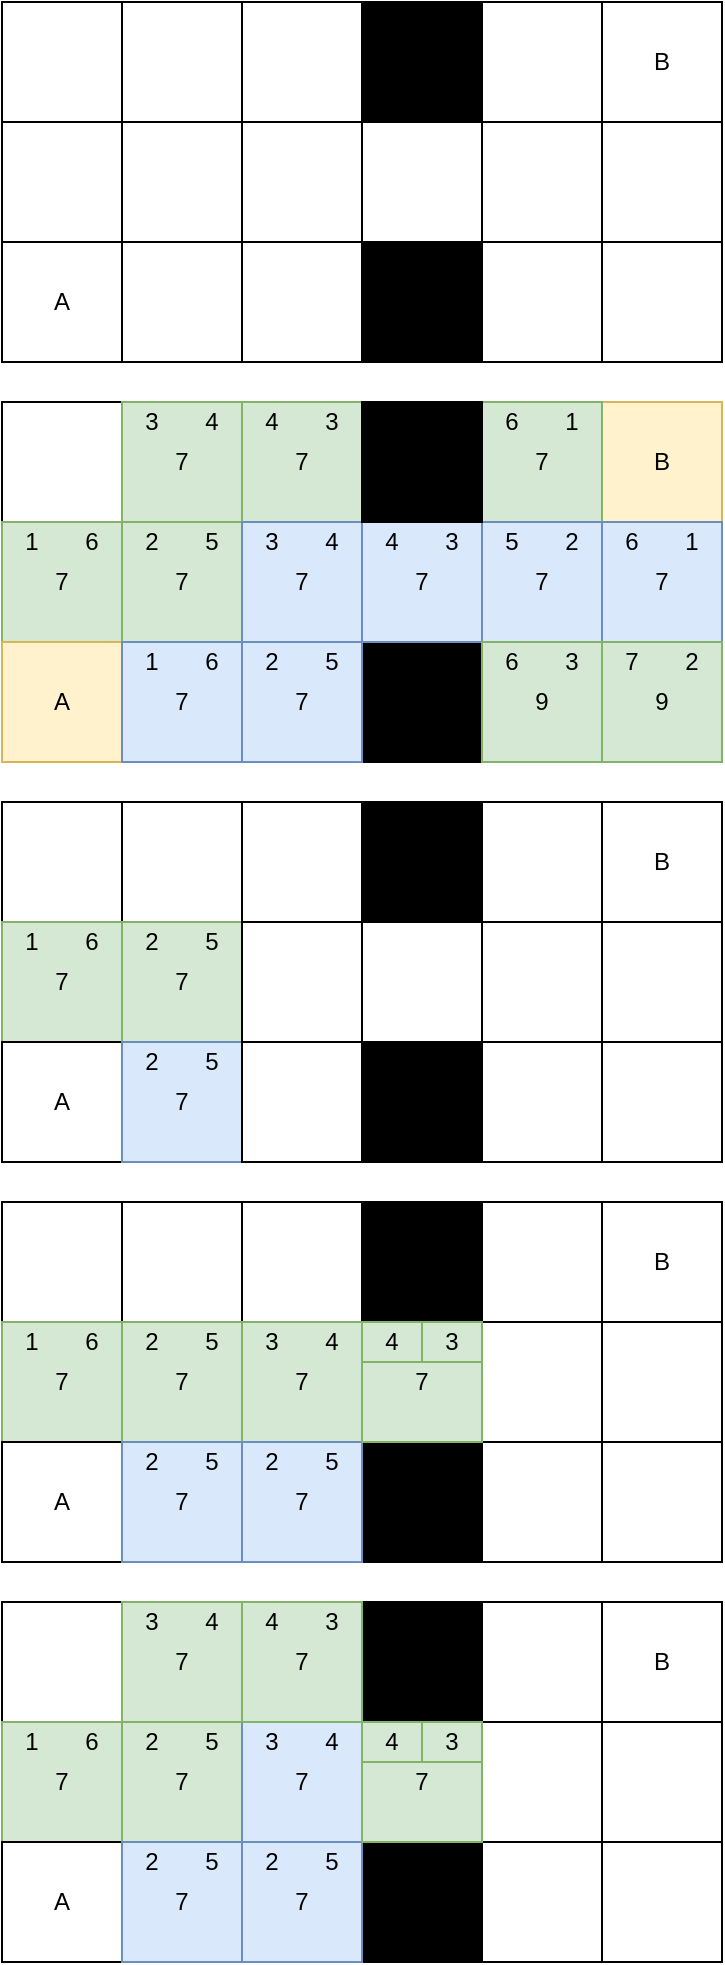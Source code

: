 <mxfile version="14.0.1" type="github">
  <diagram id="WG4QoraHiiLLyt8BlyPx" name="Page-1">
    <mxGraphModel dx="1177" dy="647" grid="1" gridSize="10" guides="1" tooltips="1" connect="1" arrows="1" fold="1" page="1" pageScale="1" pageWidth="827" pageHeight="1169" math="0" shadow="0">
      <root>
        <mxCell id="0" />
        <mxCell id="1" parent="0" />
        <mxCell id="RaWM7hHFEuQszaUXWWl6-1" value="" style="rounded=0;whiteSpace=wrap;html=1;" vertex="1" parent="1">
          <mxGeometry x="210" y="460" width="60" height="60" as="geometry" />
        </mxCell>
        <mxCell id="RaWM7hHFEuQszaUXWWl6-2" value="7" style="rounded=0;whiteSpace=wrap;html=1;fillColor=#d5e8d4;strokeColor=#82b366;" vertex="1" parent="1">
          <mxGeometry x="210" y="520" width="60" height="60" as="geometry" />
        </mxCell>
        <mxCell id="RaWM7hHFEuQszaUXWWl6-3" value="A" style="rounded=0;whiteSpace=wrap;html=1;fillColor=#fff2cc;strokeColor=#d6b656;" vertex="1" parent="1">
          <mxGeometry x="210" y="580" width="60" height="60" as="geometry" />
        </mxCell>
        <mxCell id="RaWM7hHFEuQszaUXWWl6-4" value="7" style="rounded=0;whiteSpace=wrap;html=1;fillColor=#d5e8d4;strokeColor=#82b366;" vertex="1" parent="1">
          <mxGeometry x="270" y="460" width="60" height="60" as="geometry" />
        </mxCell>
        <mxCell id="RaWM7hHFEuQszaUXWWl6-5" value="7" style="rounded=0;whiteSpace=wrap;html=1;fillColor=#d5e8d4;strokeColor=#82b366;" vertex="1" parent="1">
          <mxGeometry x="270" y="520" width="60" height="60" as="geometry" />
        </mxCell>
        <mxCell id="RaWM7hHFEuQszaUXWWl6-6" value="7" style="rounded=0;whiteSpace=wrap;html=1;fillColor=#dae8fc;strokeColor=#6c8ebf;" vertex="1" parent="1">
          <mxGeometry x="270" y="580" width="60" height="60" as="geometry" />
        </mxCell>
        <mxCell id="RaWM7hHFEuQszaUXWWl6-7" value="" style="rounded=0;whiteSpace=wrap;html=1;" vertex="1" parent="1">
          <mxGeometry x="390" y="460" width="60" height="60" as="geometry" />
        </mxCell>
        <mxCell id="RaWM7hHFEuQszaUXWWl6-8" value="" style="rounded=0;whiteSpace=wrap;html=1;fillColor=#000000;" vertex="1" parent="1">
          <mxGeometry x="390" y="580" width="60" height="60" as="geometry" />
        </mxCell>
        <mxCell id="RaWM7hHFEuQszaUXWWl6-9" value="7" style="rounded=0;whiteSpace=wrap;html=1;fillColor=#dae8fc;strokeColor=#6c8ebf;" vertex="1" parent="1">
          <mxGeometry x="390" y="520" width="60" height="60" as="geometry" />
        </mxCell>
        <mxCell id="RaWM7hHFEuQszaUXWWl6-10" value="7" style="rounded=0;whiteSpace=wrap;html=1;fillColor=#d5e8d4;strokeColor=#82b366;" vertex="1" parent="1">
          <mxGeometry x="330" y="460" width="60" height="60" as="geometry" />
        </mxCell>
        <mxCell id="RaWM7hHFEuQszaUXWWl6-11" value="7" style="rounded=0;whiteSpace=wrap;html=1;fillColor=#dae8fc;strokeColor=#6c8ebf;" vertex="1" parent="1">
          <mxGeometry x="330" y="520" width="60" height="60" as="geometry" />
        </mxCell>
        <mxCell id="RaWM7hHFEuQszaUXWWl6-12" value="7" style="rounded=0;whiteSpace=wrap;html=1;fillColor=#dae8fc;strokeColor=#6c8ebf;" vertex="1" parent="1">
          <mxGeometry x="330" y="580" width="60" height="60" as="geometry" />
        </mxCell>
        <mxCell id="RaWM7hHFEuQszaUXWWl6-13" value="B" style="rounded=0;whiteSpace=wrap;html=1;fillColor=#fff2cc;strokeColor=#d6b656;" vertex="1" parent="1">
          <mxGeometry x="510" y="460" width="60" height="60" as="geometry" />
        </mxCell>
        <mxCell id="RaWM7hHFEuQszaUXWWl6-14" value="7" style="rounded=0;whiteSpace=wrap;html=1;fillColor=#dae8fc;strokeColor=#6c8ebf;" vertex="1" parent="1">
          <mxGeometry x="510" y="520" width="60" height="60" as="geometry" />
        </mxCell>
        <mxCell id="RaWM7hHFEuQszaUXWWl6-15" value="9" style="rounded=0;whiteSpace=wrap;html=1;fillColor=#d5e8d4;strokeColor=#82b366;" vertex="1" parent="1">
          <mxGeometry x="510" y="580" width="60" height="60" as="geometry" />
        </mxCell>
        <mxCell id="RaWM7hHFEuQszaUXWWl6-16" value="7" style="rounded=0;whiteSpace=wrap;html=1;fillColor=#d5e8d4;strokeColor=#82b366;" vertex="1" parent="1">
          <mxGeometry x="450" y="460" width="60" height="60" as="geometry" />
        </mxCell>
        <mxCell id="RaWM7hHFEuQszaUXWWl6-17" value="7" style="rounded=0;whiteSpace=wrap;html=1;fillColor=#dae8fc;strokeColor=#6c8ebf;" vertex="1" parent="1">
          <mxGeometry x="450" y="520" width="60" height="60" as="geometry" />
        </mxCell>
        <mxCell id="RaWM7hHFEuQszaUXWWl6-18" value="9" style="rounded=0;whiteSpace=wrap;html=1;fillColor=#d5e8d4;strokeColor=#82b366;" vertex="1" parent="1">
          <mxGeometry x="450" y="580" width="60" height="60" as="geometry" />
        </mxCell>
        <mxCell id="RaWM7hHFEuQszaUXWWl6-19" value="" style="rounded=0;whiteSpace=wrap;html=1;fillColor=#000000;" vertex="1" parent="1">
          <mxGeometry x="390" y="460" width="60" height="60" as="geometry" />
        </mxCell>
        <mxCell id="RaWM7hHFEuQszaUXWWl6-20" value="1" style="text;html=1;strokeColor=none;fillColor=none;align=center;verticalAlign=middle;whiteSpace=wrap;rounded=0;" vertex="1" parent="1">
          <mxGeometry x="270" y="580" width="30" height="20" as="geometry" />
        </mxCell>
        <mxCell id="RaWM7hHFEuQszaUXWWl6-21" value="6" style="text;html=1;strokeColor=none;fillColor=none;align=center;verticalAlign=middle;whiteSpace=wrap;rounded=0;" vertex="1" parent="1">
          <mxGeometry x="300" y="580" width="30" height="20" as="geometry" />
        </mxCell>
        <mxCell id="RaWM7hHFEuQszaUXWWl6-22" value="2" style="text;html=1;strokeColor=none;fillColor=none;align=center;verticalAlign=middle;whiteSpace=wrap;rounded=0;" vertex="1" parent="1">
          <mxGeometry x="330" y="580" width="30" height="20" as="geometry" />
        </mxCell>
        <mxCell id="RaWM7hHFEuQszaUXWWl6-23" value="5" style="text;html=1;strokeColor=none;fillColor=none;align=center;verticalAlign=middle;whiteSpace=wrap;rounded=0;" vertex="1" parent="1">
          <mxGeometry x="360" y="580" width="30" height="20" as="geometry" />
        </mxCell>
        <mxCell id="RaWM7hHFEuQszaUXWWl6-26" value="3" style="text;html=1;strokeColor=none;fillColor=none;align=center;verticalAlign=middle;whiteSpace=wrap;rounded=0;" vertex="1" parent="1">
          <mxGeometry x="330" y="520" width="30" height="20" as="geometry" />
        </mxCell>
        <mxCell id="RaWM7hHFEuQszaUXWWl6-27" value="4" style="text;html=1;strokeColor=none;fillColor=none;align=center;verticalAlign=middle;whiteSpace=wrap;rounded=0;" vertex="1" parent="1">
          <mxGeometry x="360" y="520" width="30" height="20" as="geometry" />
        </mxCell>
        <mxCell id="RaWM7hHFEuQszaUXWWl6-28" value="2" style="text;html=1;strokeColor=none;fillColor=none;align=center;verticalAlign=middle;whiteSpace=wrap;rounded=0;" vertex="1" parent="1">
          <mxGeometry x="270" y="520" width="30" height="20" as="geometry" />
        </mxCell>
        <mxCell id="RaWM7hHFEuQszaUXWWl6-29" value="5" style="text;html=1;strokeColor=none;fillColor=none;align=center;verticalAlign=middle;whiteSpace=wrap;rounded=0;" vertex="1" parent="1">
          <mxGeometry x="300" y="520" width="30" height="20" as="geometry" />
        </mxCell>
        <mxCell id="RaWM7hHFEuQszaUXWWl6-30" value="1" style="text;html=1;strokeColor=none;fillColor=none;align=center;verticalAlign=middle;whiteSpace=wrap;rounded=0;" vertex="1" parent="1">
          <mxGeometry x="210" y="520" width="30" height="20" as="geometry" />
        </mxCell>
        <mxCell id="RaWM7hHFEuQszaUXWWl6-31" value="6" style="text;html=1;strokeColor=none;fillColor=none;align=center;verticalAlign=middle;whiteSpace=wrap;rounded=0;" vertex="1" parent="1">
          <mxGeometry x="240" y="520" width="30" height="20" as="geometry" />
        </mxCell>
        <mxCell id="RaWM7hHFEuQszaUXWWl6-32" value="3" style="text;html=1;strokeColor=none;fillColor=none;align=center;verticalAlign=middle;whiteSpace=wrap;rounded=0;" vertex="1" parent="1">
          <mxGeometry x="270" y="460" width="30" height="20" as="geometry" />
        </mxCell>
        <mxCell id="RaWM7hHFEuQszaUXWWl6-33" value="4" style="text;html=1;strokeColor=none;fillColor=none;align=center;verticalAlign=middle;whiteSpace=wrap;rounded=0;" vertex="1" parent="1">
          <mxGeometry x="300" y="460" width="30" height="20" as="geometry" />
        </mxCell>
        <mxCell id="RaWM7hHFEuQszaUXWWl6-34" value="4" style="text;html=1;strokeColor=none;fillColor=none;align=center;verticalAlign=middle;whiteSpace=wrap;rounded=0;" vertex="1" parent="1">
          <mxGeometry x="330" y="460" width="30" height="20" as="geometry" />
        </mxCell>
        <mxCell id="RaWM7hHFEuQszaUXWWl6-35" value="3" style="text;html=1;strokeColor=none;fillColor=none;align=center;verticalAlign=middle;whiteSpace=wrap;rounded=0;" vertex="1" parent="1">
          <mxGeometry x="360" y="460" width="30" height="20" as="geometry" />
        </mxCell>
        <mxCell id="RaWM7hHFEuQszaUXWWl6-36" value="6" style="text;html=1;strokeColor=none;fillColor=none;align=center;verticalAlign=middle;whiteSpace=wrap;rounded=0;" vertex="1" parent="1">
          <mxGeometry x="450" y="460" width="30" height="20" as="geometry" />
        </mxCell>
        <mxCell id="RaWM7hHFEuQszaUXWWl6-37" value="1" style="text;html=1;strokeColor=none;fillColor=none;align=center;verticalAlign=middle;whiteSpace=wrap;rounded=0;" vertex="1" parent="1">
          <mxGeometry x="480" y="460" width="30" height="20" as="geometry" />
        </mxCell>
        <mxCell id="RaWM7hHFEuQszaUXWWl6-38" value="4" style="text;html=1;strokeColor=none;fillColor=none;align=center;verticalAlign=middle;whiteSpace=wrap;rounded=0;" vertex="1" parent="1">
          <mxGeometry x="390" y="520" width="30" height="20" as="geometry" />
        </mxCell>
        <mxCell id="RaWM7hHFEuQszaUXWWl6-39" value="3" style="text;html=1;strokeColor=none;fillColor=none;align=center;verticalAlign=middle;whiteSpace=wrap;rounded=0;" vertex="1" parent="1">
          <mxGeometry x="420" y="520" width="30" height="20" as="geometry" />
        </mxCell>
        <mxCell id="RaWM7hHFEuQszaUXWWl6-40" value="5" style="text;html=1;strokeColor=none;fillColor=none;align=center;verticalAlign=middle;whiteSpace=wrap;rounded=0;" vertex="1" parent="1">
          <mxGeometry x="450" y="520" width="30" height="20" as="geometry" />
        </mxCell>
        <mxCell id="RaWM7hHFEuQszaUXWWl6-41" value="2" style="text;html=1;strokeColor=none;fillColor=none;align=center;verticalAlign=middle;whiteSpace=wrap;rounded=0;" vertex="1" parent="1">
          <mxGeometry x="480" y="520" width="30" height="20" as="geometry" />
        </mxCell>
        <mxCell id="RaWM7hHFEuQszaUXWWl6-42" value="6" style="text;html=1;strokeColor=none;fillColor=none;align=center;verticalAlign=middle;whiteSpace=wrap;rounded=0;" vertex="1" parent="1">
          <mxGeometry x="510" y="520" width="30" height="20" as="geometry" />
        </mxCell>
        <mxCell id="RaWM7hHFEuQszaUXWWl6-43" value="1" style="text;html=1;strokeColor=none;fillColor=none;align=center;verticalAlign=middle;whiteSpace=wrap;rounded=0;" vertex="1" parent="1">
          <mxGeometry x="540" y="520" width="30" height="20" as="geometry" />
        </mxCell>
        <mxCell id="RaWM7hHFEuQszaUXWWl6-44" value="7" style="text;html=1;strokeColor=none;fillColor=none;align=center;verticalAlign=middle;whiteSpace=wrap;rounded=0;" vertex="1" parent="1">
          <mxGeometry x="510" y="580" width="30" height="20" as="geometry" />
        </mxCell>
        <mxCell id="RaWM7hHFEuQszaUXWWl6-45" value="2" style="text;html=1;strokeColor=none;fillColor=none;align=center;verticalAlign=middle;whiteSpace=wrap;rounded=0;" vertex="1" parent="1">
          <mxGeometry x="540" y="580" width="30" height="20" as="geometry" />
        </mxCell>
        <mxCell id="RaWM7hHFEuQszaUXWWl6-46" value="6" style="text;html=1;strokeColor=none;fillColor=none;align=center;verticalAlign=middle;whiteSpace=wrap;rounded=0;" vertex="1" parent="1">
          <mxGeometry x="450" y="580" width="30" height="20" as="geometry" />
        </mxCell>
        <mxCell id="RaWM7hHFEuQszaUXWWl6-47" value="3" style="text;html=1;strokeColor=none;fillColor=none;align=center;verticalAlign=middle;whiteSpace=wrap;rounded=0;" vertex="1" parent="1">
          <mxGeometry x="480" y="580" width="30" height="20" as="geometry" />
        </mxCell>
        <mxCell id="RaWM7hHFEuQszaUXWWl6-93" value="" style="rounded=0;whiteSpace=wrap;html=1;" vertex="1" parent="1">
          <mxGeometry x="210" y="260" width="60" height="60" as="geometry" />
        </mxCell>
        <mxCell id="RaWM7hHFEuQszaUXWWl6-94" value="" style="rounded=0;whiteSpace=wrap;html=1;" vertex="1" parent="1">
          <mxGeometry x="210" y="320" width="60" height="60" as="geometry" />
        </mxCell>
        <mxCell id="RaWM7hHFEuQszaUXWWl6-95" value="A" style="rounded=0;whiteSpace=wrap;html=1;" vertex="1" parent="1">
          <mxGeometry x="210" y="380" width="60" height="60" as="geometry" />
        </mxCell>
        <mxCell id="RaWM7hHFEuQszaUXWWl6-96" value="" style="rounded=0;whiteSpace=wrap;html=1;" vertex="1" parent="1">
          <mxGeometry x="270" y="260" width="60" height="60" as="geometry" />
        </mxCell>
        <mxCell id="RaWM7hHFEuQszaUXWWl6-97" value="" style="rounded=0;whiteSpace=wrap;html=1;" vertex="1" parent="1">
          <mxGeometry x="270" y="320" width="60" height="60" as="geometry" />
        </mxCell>
        <mxCell id="RaWM7hHFEuQszaUXWWl6-98" value="" style="rounded=0;whiteSpace=wrap;html=1;" vertex="1" parent="1">
          <mxGeometry x="270" y="380" width="60" height="60" as="geometry" />
        </mxCell>
        <mxCell id="RaWM7hHFEuQszaUXWWl6-99" value="" style="rounded=0;whiteSpace=wrap;html=1;" vertex="1" parent="1">
          <mxGeometry x="390" y="260" width="60" height="60" as="geometry" />
        </mxCell>
        <mxCell id="RaWM7hHFEuQszaUXWWl6-100" value="" style="rounded=0;whiteSpace=wrap;html=1;fillColor=#000000;" vertex="1" parent="1">
          <mxGeometry x="390" y="380" width="60" height="60" as="geometry" />
        </mxCell>
        <mxCell id="RaWM7hHFEuQszaUXWWl6-101" value="" style="rounded=0;whiteSpace=wrap;html=1;" vertex="1" parent="1">
          <mxGeometry x="390" y="320" width="60" height="60" as="geometry" />
        </mxCell>
        <mxCell id="RaWM7hHFEuQszaUXWWl6-102" value="" style="rounded=0;whiteSpace=wrap;html=1;" vertex="1" parent="1">
          <mxGeometry x="330" y="260" width="60" height="60" as="geometry" />
        </mxCell>
        <mxCell id="RaWM7hHFEuQszaUXWWl6-103" value="" style="rounded=0;whiteSpace=wrap;html=1;" vertex="1" parent="1">
          <mxGeometry x="330" y="320" width="60" height="60" as="geometry" />
        </mxCell>
        <mxCell id="RaWM7hHFEuQszaUXWWl6-104" value="" style="rounded=0;whiteSpace=wrap;html=1;" vertex="1" parent="1">
          <mxGeometry x="330" y="380" width="60" height="60" as="geometry" />
        </mxCell>
        <mxCell id="RaWM7hHFEuQszaUXWWl6-105" value="B" style="rounded=0;whiteSpace=wrap;html=1;" vertex="1" parent="1">
          <mxGeometry x="510" y="260" width="60" height="60" as="geometry" />
        </mxCell>
        <mxCell id="RaWM7hHFEuQszaUXWWl6-106" value="" style="rounded=0;whiteSpace=wrap;html=1;" vertex="1" parent="1">
          <mxGeometry x="510" y="320" width="60" height="60" as="geometry" />
        </mxCell>
        <mxCell id="RaWM7hHFEuQszaUXWWl6-107" value="" style="rounded=0;whiteSpace=wrap;html=1;" vertex="1" parent="1">
          <mxGeometry x="510" y="380" width="60" height="60" as="geometry" />
        </mxCell>
        <mxCell id="RaWM7hHFEuQszaUXWWl6-108" value="" style="rounded=0;whiteSpace=wrap;html=1;" vertex="1" parent="1">
          <mxGeometry x="450" y="260" width="60" height="60" as="geometry" />
        </mxCell>
        <mxCell id="RaWM7hHFEuQszaUXWWl6-109" value="" style="rounded=0;whiteSpace=wrap;html=1;" vertex="1" parent="1">
          <mxGeometry x="450" y="320" width="60" height="60" as="geometry" />
        </mxCell>
        <mxCell id="RaWM7hHFEuQszaUXWWl6-110" value="" style="rounded=0;whiteSpace=wrap;html=1;" vertex="1" parent="1">
          <mxGeometry x="450" y="380" width="60" height="60" as="geometry" />
        </mxCell>
        <mxCell id="RaWM7hHFEuQszaUXWWl6-111" value="" style="rounded=0;whiteSpace=wrap;html=1;fillColor=#000000;" vertex="1" parent="1">
          <mxGeometry x="390" y="260" width="60" height="60" as="geometry" />
        </mxCell>
        <mxCell id="RaWM7hHFEuQszaUXWWl6-138" value="" style="rounded=0;whiteSpace=wrap;html=1;" vertex="1" parent="1">
          <mxGeometry x="210" y="660" width="60" height="60" as="geometry" />
        </mxCell>
        <mxCell id="RaWM7hHFEuQszaUXWWl6-139" value="7" style="rounded=0;whiteSpace=wrap;html=1;fillColor=#d5e8d4;strokeColor=#82b366;" vertex="1" parent="1">
          <mxGeometry x="210" y="720" width="60" height="60" as="geometry" />
        </mxCell>
        <mxCell id="RaWM7hHFEuQszaUXWWl6-140" value="A" style="rounded=0;whiteSpace=wrap;html=1;" vertex="1" parent="1">
          <mxGeometry x="210" y="780" width="60" height="60" as="geometry" />
        </mxCell>
        <mxCell id="RaWM7hHFEuQszaUXWWl6-141" value="" style="rounded=0;whiteSpace=wrap;html=1;" vertex="1" parent="1">
          <mxGeometry x="270" y="660" width="60" height="60" as="geometry" />
        </mxCell>
        <mxCell id="RaWM7hHFEuQszaUXWWl6-142" value="7" style="rounded=0;whiteSpace=wrap;html=1;fillColor=#d5e8d4;strokeColor=#82b366;" vertex="1" parent="1">
          <mxGeometry x="270" y="720" width="60" height="60" as="geometry" />
        </mxCell>
        <mxCell id="RaWM7hHFEuQszaUXWWl6-143" value="7" style="rounded=0;whiteSpace=wrap;html=1;fillColor=#dae8fc;strokeColor=#6c8ebf;" vertex="1" parent="1">
          <mxGeometry x="270" y="780" width="60" height="60" as="geometry" />
        </mxCell>
        <mxCell id="RaWM7hHFEuQszaUXWWl6-144" value="" style="rounded=0;whiteSpace=wrap;html=1;" vertex="1" parent="1">
          <mxGeometry x="390" y="660" width="60" height="60" as="geometry" />
        </mxCell>
        <mxCell id="RaWM7hHFEuQszaUXWWl6-145" value="" style="rounded=0;whiteSpace=wrap;html=1;fillColor=#000000;" vertex="1" parent="1">
          <mxGeometry x="390" y="780" width="60" height="60" as="geometry" />
        </mxCell>
        <mxCell id="RaWM7hHFEuQszaUXWWl6-146" value="" style="rounded=0;whiteSpace=wrap;html=1;" vertex="1" parent="1">
          <mxGeometry x="390" y="720" width="60" height="60" as="geometry" />
        </mxCell>
        <mxCell id="RaWM7hHFEuQszaUXWWl6-147" value="" style="rounded=0;whiteSpace=wrap;html=1;" vertex="1" parent="1">
          <mxGeometry x="330" y="660" width="60" height="60" as="geometry" />
        </mxCell>
        <mxCell id="RaWM7hHFEuQszaUXWWl6-148" value="" style="rounded=0;whiteSpace=wrap;html=1;" vertex="1" parent="1">
          <mxGeometry x="330" y="720" width="60" height="60" as="geometry" />
        </mxCell>
        <mxCell id="RaWM7hHFEuQszaUXWWl6-149" value="" style="rounded=0;whiteSpace=wrap;html=1;" vertex="1" parent="1">
          <mxGeometry x="330" y="780" width="60" height="60" as="geometry" />
        </mxCell>
        <mxCell id="RaWM7hHFEuQszaUXWWl6-150" value="B" style="rounded=0;whiteSpace=wrap;html=1;" vertex="1" parent="1">
          <mxGeometry x="510" y="660" width="60" height="60" as="geometry" />
        </mxCell>
        <mxCell id="RaWM7hHFEuQszaUXWWl6-151" value="" style="rounded=0;whiteSpace=wrap;html=1;" vertex="1" parent="1">
          <mxGeometry x="510" y="720" width="60" height="60" as="geometry" />
        </mxCell>
        <mxCell id="RaWM7hHFEuQszaUXWWl6-152" value="" style="rounded=0;whiteSpace=wrap;html=1;" vertex="1" parent="1">
          <mxGeometry x="510" y="780" width="60" height="60" as="geometry" />
        </mxCell>
        <mxCell id="RaWM7hHFEuQszaUXWWl6-153" value="" style="rounded=0;whiteSpace=wrap;html=1;" vertex="1" parent="1">
          <mxGeometry x="450" y="660" width="60" height="60" as="geometry" />
        </mxCell>
        <mxCell id="RaWM7hHFEuQszaUXWWl6-154" value="" style="rounded=0;whiteSpace=wrap;html=1;" vertex="1" parent="1">
          <mxGeometry x="450" y="720" width="60" height="60" as="geometry" />
        </mxCell>
        <mxCell id="RaWM7hHFEuQszaUXWWl6-155" value="" style="rounded=0;whiteSpace=wrap;html=1;" vertex="1" parent="1">
          <mxGeometry x="450" y="780" width="60" height="60" as="geometry" />
        </mxCell>
        <mxCell id="RaWM7hHFEuQszaUXWWl6-156" value="" style="rounded=0;whiteSpace=wrap;html=1;fillColor=#000000;" vertex="1" parent="1">
          <mxGeometry x="390" y="660" width="60" height="60" as="geometry" />
        </mxCell>
        <mxCell id="RaWM7hHFEuQszaUXWWl6-157" value="1" style="text;html=1;strokeColor=none;fillColor=none;align=center;verticalAlign=middle;whiteSpace=wrap;rounded=0;" vertex="1" parent="1">
          <mxGeometry x="210" y="720" width="30" height="20" as="geometry" />
        </mxCell>
        <mxCell id="RaWM7hHFEuQszaUXWWl6-158" value="6" style="text;html=1;strokeColor=none;fillColor=none;align=center;verticalAlign=middle;whiteSpace=wrap;rounded=0;" vertex="1" parent="1">
          <mxGeometry x="240" y="720" width="30" height="20" as="geometry" />
        </mxCell>
        <mxCell id="RaWM7hHFEuQszaUXWWl6-159" value="2" style="text;html=1;strokeColor=none;fillColor=none;align=center;verticalAlign=middle;whiteSpace=wrap;rounded=0;" vertex="1" parent="1">
          <mxGeometry x="270" y="720" width="30" height="20" as="geometry" />
        </mxCell>
        <mxCell id="RaWM7hHFEuQszaUXWWl6-160" value="5" style="text;html=1;strokeColor=none;fillColor=none;align=center;verticalAlign=middle;whiteSpace=wrap;rounded=0;" vertex="1" parent="1">
          <mxGeometry x="300" y="720" width="30" height="20" as="geometry" />
        </mxCell>
        <mxCell id="RaWM7hHFEuQszaUXWWl6-161" value="2" style="text;html=1;strokeColor=none;fillColor=none;align=center;verticalAlign=middle;whiteSpace=wrap;rounded=0;" vertex="1" parent="1">
          <mxGeometry x="270" y="780" width="30" height="20" as="geometry" />
        </mxCell>
        <mxCell id="RaWM7hHFEuQszaUXWWl6-162" value="5" style="text;html=1;strokeColor=none;fillColor=none;align=center;verticalAlign=middle;whiteSpace=wrap;rounded=0;" vertex="1" parent="1">
          <mxGeometry x="300" y="780" width="30" height="20" as="geometry" />
        </mxCell>
        <mxCell id="RaWM7hHFEuQszaUXWWl6-165" value="" style="rounded=0;whiteSpace=wrap;html=1;" vertex="1" parent="1">
          <mxGeometry x="210" y="860" width="60" height="60" as="geometry" />
        </mxCell>
        <mxCell id="RaWM7hHFEuQszaUXWWl6-166" value="7" style="rounded=0;whiteSpace=wrap;html=1;fillColor=#d5e8d4;strokeColor=#82b366;" vertex="1" parent="1">
          <mxGeometry x="210" y="920" width="60" height="60" as="geometry" />
        </mxCell>
        <mxCell id="RaWM7hHFEuQszaUXWWl6-167" value="A" style="rounded=0;whiteSpace=wrap;html=1;" vertex="1" parent="1">
          <mxGeometry x="210" y="980" width="60" height="60" as="geometry" />
        </mxCell>
        <mxCell id="RaWM7hHFEuQszaUXWWl6-168" value="" style="rounded=0;whiteSpace=wrap;html=1;" vertex="1" parent="1">
          <mxGeometry x="270" y="860" width="60" height="60" as="geometry" />
        </mxCell>
        <mxCell id="RaWM7hHFEuQszaUXWWl6-169" value="7" style="rounded=0;whiteSpace=wrap;html=1;fillColor=#d5e8d4;strokeColor=#82b366;" vertex="1" parent="1">
          <mxGeometry x="270" y="920" width="60" height="60" as="geometry" />
        </mxCell>
        <mxCell id="RaWM7hHFEuQszaUXWWl6-170" value="7" style="rounded=0;whiteSpace=wrap;html=1;fillColor=#dae8fc;strokeColor=#6c8ebf;" vertex="1" parent="1">
          <mxGeometry x="270" y="980" width="60" height="60" as="geometry" />
        </mxCell>
        <mxCell id="RaWM7hHFEuQszaUXWWl6-171" value="" style="rounded=0;whiteSpace=wrap;html=1;" vertex="1" parent="1">
          <mxGeometry x="390" y="860" width="60" height="60" as="geometry" />
        </mxCell>
        <mxCell id="RaWM7hHFEuQszaUXWWl6-172" value="" style="rounded=0;whiteSpace=wrap;html=1;fillColor=#000000;" vertex="1" parent="1">
          <mxGeometry x="390" y="980" width="60" height="60" as="geometry" />
        </mxCell>
        <mxCell id="RaWM7hHFEuQszaUXWWl6-173" value="" style="rounded=0;whiteSpace=wrap;html=1;fillColor=#d5e8d4;strokeColor=#82b366;" vertex="1" parent="1">
          <mxGeometry x="390" y="920" width="60" height="60" as="geometry" />
        </mxCell>
        <mxCell id="RaWM7hHFEuQszaUXWWl6-174" value="" style="rounded=0;whiteSpace=wrap;html=1;" vertex="1" parent="1">
          <mxGeometry x="330" y="860" width="60" height="60" as="geometry" />
        </mxCell>
        <mxCell id="RaWM7hHFEuQszaUXWWl6-175" value="" style="rounded=0;whiteSpace=wrap;html=1;fillColor=#d5e8d4;strokeColor=#82b366;" vertex="1" parent="1">
          <mxGeometry x="330" y="920" width="60" height="60" as="geometry" />
        </mxCell>
        <mxCell id="RaWM7hHFEuQszaUXWWl6-176" value="" style="rounded=0;whiteSpace=wrap;html=1;fillColor=#dae8fc;strokeColor=#6c8ebf;" vertex="1" parent="1">
          <mxGeometry x="330" y="980" width="60" height="60" as="geometry" />
        </mxCell>
        <mxCell id="RaWM7hHFEuQszaUXWWl6-177" value="B" style="rounded=0;whiteSpace=wrap;html=1;" vertex="1" parent="1">
          <mxGeometry x="510" y="860" width="60" height="60" as="geometry" />
        </mxCell>
        <mxCell id="RaWM7hHFEuQszaUXWWl6-178" value="" style="rounded=0;whiteSpace=wrap;html=1;" vertex="1" parent="1">
          <mxGeometry x="510" y="920" width="60" height="60" as="geometry" />
        </mxCell>
        <mxCell id="RaWM7hHFEuQszaUXWWl6-179" value="" style="rounded=0;whiteSpace=wrap;html=1;" vertex="1" parent="1">
          <mxGeometry x="510" y="980" width="60" height="60" as="geometry" />
        </mxCell>
        <mxCell id="RaWM7hHFEuQszaUXWWl6-180" value="" style="rounded=0;whiteSpace=wrap;html=1;" vertex="1" parent="1">
          <mxGeometry x="450" y="860" width="60" height="60" as="geometry" />
        </mxCell>
        <mxCell id="RaWM7hHFEuQszaUXWWl6-181" value="" style="rounded=0;whiteSpace=wrap;html=1;" vertex="1" parent="1">
          <mxGeometry x="450" y="920" width="60" height="60" as="geometry" />
        </mxCell>
        <mxCell id="RaWM7hHFEuQszaUXWWl6-182" value="" style="rounded=0;whiteSpace=wrap;html=1;" vertex="1" parent="1">
          <mxGeometry x="450" y="980" width="60" height="60" as="geometry" />
        </mxCell>
        <mxCell id="RaWM7hHFEuQszaUXWWl6-183" value="" style="rounded=0;whiteSpace=wrap;html=1;fillColor=#000000;" vertex="1" parent="1">
          <mxGeometry x="390" y="860" width="60" height="60" as="geometry" />
        </mxCell>
        <mxCell id="RaWM7hHFEuQszaUXWWl6-184" value="1" style="text;html=1;strokeColor=none;fillColor=none;align=center;verticalAlign=middle;whiteSpace=wrap;rounded=0;" vertex="1" parent="1">
          <mxGeometry x="210" y="920" width="30" height="20" as="geometry" />
        </mxCell>
        <mxCell id="RaWM7hHFEuQszaUXWWl6-185" value="6" style="text;html=1;strokeColor=none;fillColor=none;align=center;verticalAlign=middle;whiteSpace=wrap;rounded=0;" vertex="1" parent="1">
          <mxGeometry x="240" y="920" width="30" height="20" as="geometry" />
        </mxCell>
        <mxCell id="RaWM7hHFEuQszaUXWWl6-186" value="2" style="text;html=1;strokeColor=none;fillColor=none;align=center;verticalAlign=middle;whiteSpace=wrap;rounded=0;" vertex="1" parent="1">
          <mxGeometry x="270" y="920" width="30" height="20" as="geometry" />
        </mxCell>
        <mxCell id="RaWM7hHFEuQszaUXWWl6-187" value="5" style="text;html=1;strokeColor=none;fillColor=none;align=center;verticalAlign=middle;whiteSpace=wrap;rounded=0;" vertex="1" parent="1">
          <mxGeometry x="300" y="920" width="30" height="20" as="geometry" />
        </mxCell>
        <mxCell id="RaWM7hHFEuQszaUXWWl6-188" value="2" style="text;html=1;strokeColor=none;fillColor=none;align=center;verticalAlign=middle;whiteSpace=wrap;rounded=0;" vertex="1" parent="1">
          <mxGeometry x="270" y="980" width="30" height="20" as="geometry" />
        </mxCell>
        <mxCell id="RaWM7hHFEuQszaUXWWl6-189" value="5" style="text;html=1;strokeColor=none;fillColor=none;align=center;verticalAlign=middle;whiteSpace=wrap;rounded=0;" vertex="1" parent="1">
          <mxGeometry x="300" y="980" width="30" height="20" as="geometry" />
        </mxCell>
        <mxCell id="RaWM7hHFEuQszaUXWWl6-190" value="7" style="rounded=0;whiteSpace=wrap;html=1;fillColor=#d5e8d4;strokeColor=#82b366;" vertex="1" parent="1">
          <mxGeometry x="330" y="920" width="60" height="60" as="geometry" />
        </mxCell>
        <mxCell id="RaWM7hHFEuQszaUXWWl6-191" value="3" style="text;html=1;strokeColor=none;fillColor=none;align=center;verticalAlign=middle;whiteSpace=wrap;rounded=0;" vertex="1" parent="1">
          <mxGeometry x="330" y="920" width="30" height="20" as="geometry" />
        </mxCell>
        <mxCell id="RaWM7hHFEuQszaUXWWl6-192" value="4" style="text;html=1;strokeColor=none;fillColor=none;align=center;verticalAlign=middle;whiteSpace=wrap;rounded=0;" vertex="1" parent="1">
          <mxGeometry x="360" y="920" width="30" height="20" as="geometry" />
        </mxCell>
        <mxCell id="RaWM7hHFEuQszaUXWWl6-193" value="7" style="rounded=0;whiteSpace=wrap;html=1;fillColor=#dae8fc;strokeColor=#6c8ebf;" vertex="1" parent="1">
          <mxGeometry x="330" y="980" width="60" height="60" as="geometry" />
        </mxCell>
        <mxCell id="RaWM7hHFEuQszaUXWWl6-194" value="2" style="text;html=1;strokeColor=none;fillColor=none;align=center;verticalAlign=middle;whiteSpace=wrap;rounded=0;" vertex="1" parent="1">
          <mxGeometry x="330" y="980" width="30" height="20" as="geometry" />
        </mxCell>
        <mxCell id="RaWM7hHFEuQszaUXWWl6-195" value="5" style="text;html=1;strokeColor=none;fillColor=none;align=center;verticalAlign=middle;whiteSpace=wrap;rounded=0;" vertex="1" parent="1">
          <mxGeometry x="360" y="980" width="30" height="20" as="geometry" />
        </mxCell>
        <mxCell id="RaWM7hHFEuQszaUXWWl6-196" value="7" style="rounded=0;whiteSpace=wrap;html=1;fillColor=#d5e8d4;strokeColor=#82b366;" vertex="1" parent="1">
          <mxGeometry x="390" y="920" width="60" height="60" as="geometry" />
        </mxCell>
        <mxCell id="RaWM7hHFEuQszaUXWWl6-197" value="4" style="text;html=1;strokeColor=#82b366;fillColor=#d5e8d4;align=center;verticalAlign=middle;whiteSpace=wrap;rounded=0;" vertex="1" parent="1">
          <mxGeometry x="390" y="920" width="30" height="20" as="geometry" />
        </mxCell>
        <mxCell id="RaWM7hHFEuQszaUXWWl6-198" value="3" style="text;html=1;strokeColor=#82b366;fillColor=#d5e8d4;align=center;verticalAlign=middle;whiteSpace=wrap;rounded=0;" vertex="1" parent="1">
          <mxGeometry x="420" y="920" width="30" height="20" as="geometry" />
        </mxCell>
        <mxCell id="RaWM7hHFEuQszaUXWWl6-199" value="" style="rounded=0;whiteSpace=wrap;html=1;" vertex="1" parent="1">
          <mxGeometry x="210" y="1060" width="60" height="60" as="geometry" />
        </mxCell>
        <mxCell id="RaWM7hHFEuQszaUXWWl6-200" value="7" style="rounded=0;whiteSpace=wrap;html=1;fillColor=#d5e8d4;strokeColor=#82b366;" vertex="1" parent="1">
          <mxGeometry x="210" y="1120" width="60" height="60" as="geometry" />
        </mxCell>
        <mxCell id="RaWM7hHFEuQszaUXWWl6-201" value="A" style="rounded=0;whiteSpace=wrap;html=1;" vertex="1" parent="1">
          <mxGeometry x="210" y="1180" width="60" height="60" as="geometry" />
        </mxCell>
        <mxCell id="RaWM7hHFEuQszaUXWWl6-202" value="" style="rounded=0;whiteSpace=wrap;html=1;fillColor=#d5e8d4;strokeColor=#82b366;" vertex="1" parent="1">
          <mxGeometry x="270" y="1060" width="60" height="60" as="geometry" />
        </mxCell>
        <mxCell id="RaWM7hHFEuQszaUXWWl6-203" value="7" style="rounded=0;whiteSpace=wrap;html=1;fillColor=#d5e8d4;strokeColor=#82b366;" vertex="1" parent="1">
          <mxGeometry x="270" y="1120" width="60" height="60" as="geometry" />
        </mxCell>
        <mxCell id="RaWM7hHFEuQszaUXWWl6-204" value="7" style="rounded=0;whiteSpace=wrap;html=1;fillColor=#dae8fc;strokeColor=#6c8ebf;" vertex="1" parent="1">
          <mxGeometry x="270" y="1180" width="60" height="60" as="geometry" />
        </mxCell>
        <mxCell id="RaWM7hHFEuQszaUXWWl6-205" value="" style="rounded=0;whiteSpace=wrap;html=1;" vertex="1" parent="1">
          <mxGeometry x="390" y="1060" width="60" height="60" as="geometry" />
        </mxCell>
        <mxCell id="RaWM7hHFEuQszaUXWWl6-206" value="" style="rounded=0;whiteSpace=wrap;html=1;fillColor=#000000;" vertex="1" parent="1">
          <mxGeometry x="390" y="1180" width="60" height="60" as="geometry" />
        </mxCell>
        <mxCell id="RaWM7hHFEuQszaUXWWl6-207" value="" style="rounded=0;whiteSpace=wrap;html=1;fillColor=#d5e8d4;strokeColor=#82b366;" vertex="1" parent="1">
          <mxGeometry x="390" y="1120" width="60" height="60" as="geometry" />
        </mxCell>
        <mxCell id="RaWM7hHFEuQszaUXWWl6-208" value="" style="rounded=0;whiteSpace=wrap;html=1;fillColor=#d5e8d4;strokeColor=#82b366;" vertex="1" parent="1">
          <mxGeometry x="330" y="1060" width="60" height="60" as="geometry" />
        </mxCell>
        <mxCell id="RaWM7hHFEuQszaUXWWl6-209" value="" style="rounded=0;whiteSpace=wrap;html=1;fillColor=#d5e8d4;strokeColor=#82b366;" vertex="1" parent="1">
          <mxGeometry x="330" y="1120" width="60" height="60" as="geometry" />
        </mxCell>
        <mxCell id="RaWM7hHFEuQszaUXWWl6-210" value="" style="rounded=0;whiteSpace=wrap;html=1;fillColor=#dae8fc;strokeColor=#6c8ebf;" vertex="1" parent="1">
          <mxGeometry x="330" y="1180" width="60" height="60" as="geometry" />
        </mxCell>
        <mxCell id="RaWM7hHFEuQszaUXWWl6-211" value="B" style="rounded=0;whiteSpace=wrap;html=1;" vertex="1" parent="1">
          <mxGeometry x="510" y="1060" width="60" height="60" as="geometry" />
        </mxCell>
        <mxCell id="RaWM7hHFEuQszaUXWWl6-212" value="" style="rounded=0;whiteSpace=wrap;html=1;" vertex="1" parent="1">
          <mxGeometry x="510" y="1120" width="60" height="60" as="geometry" />
        </mxCell>
        <mxCell id="RaWM7hHFEuQszaUXWWl6-213" value="" style="rounded=0;whiteSpace=wrap;html=1;" vertex="1" parent="1">
          <mxGeometry x="510" y="1180" width="60" height="60" as="geometry" />
        </mxCell>
        <mxCell id="RaWM7hHFEuQszaUXWWl6-214" value="" style="rounded=0;whiteSpace=wrap;html=1;" vertex="1" parent="1">
          <mxGeometry x="450" y="1060" width="60" height="60" as="geometry" />
        </mxCell>
        <mxCell id="RaWM7hHFEuQszaUXWWl6-215" value="" style="rounded=0;whiteSpace=wrap;html=1;" vertex="1" parent="1">
          <mxGeometry x="450" y="1120" width="60" height="60" as="geometry" />
        </mxCell>
        <mxCell id="RaWM7hHFEuQszaUXWWl6-216" value="" style="rounded=0;whiteSpace=wrap;html=1;" vertex="1" parent="1">
          <mxGeometry x="450" y="1180" width="60" height="60" as="geometry" />
        </mxCell>
        <mxCell id="RaWM7hHFEuQszaUXWWl6-217" value="" style="rounded=0;whiteSpace=wrap;html=1;fillColor=#000000;" vertex="1" parent="1">
          <mxGeometry x="390" y="1060" width="60" height="60" as="geometry" />
        </mxCell>
        <mxCell id="RaWM7hHFEuQszaUXWWl6-218" value="1" style="text;html=1;strokeColor=none;fillColor=none;align=center;verticalAlign=middle;whiteSpace=wrap;rounded=0;" vertex="1" parent="1">
          <mxGeometry x="210" y="1120" width="30" height="20" as="geometry" />
        </mxCell>
        <mxCell id="RaWM7hHFEuQszaUXWWl6-219" value="6" style="text;html=1;strokeColor=none;fillColor=none;align=center;verticalAlign=middle;whiteSpace=wrap;rounded=0;" vertex="1" parent="1">
          <mxGeometry x="240" y="1120" width="30" height="20" as="geometry" />
        </mxCell>
        <mxCell id="RaWM7hHFEuQszaUXWWl6-220" value="2" style="text;html=1;strokeColor=none;fillColor=none;align=center;verticalAlign=middle;whiteSpace=wrap;rounded=0;" vertex="1" parent="1">
          <mxGeometry x="270" y="1120" width="30" height="20" as="geometry" />
        </mxCell>
        <mxCell id="RaWM7hHFEuQszaUXWWl6-221" value="5" style="text;html=1;strokeColor=none;fillColor=none;align=center;verticalAlign=middle;whiteSpace=wrap;rounded=0;" vertex="1" parent="1">
          <mxGeometry x="300" y="1120" width="30" height="20" as="geometry" />
        </mxCell>
        <mxCell id="RaWM7hHFEuQszaUXWWl6-222" value="2" style="text;html=1;strokeColor=none;fillColor=none;align=center;verticalAlign=middle;whiteSpace=wrap;rounded=0;" vertex="1" parent="1">
          <mxGeometry x="270" y="1180" width="30" height="20" as="geometry" />
        </mxCell>
        <mxCell id="RaWM7hHFEuQszaUXWWl6-223" value="5" style="text;html=1;strokeColor=none;fillColor=none;align=center;verticalAlign=middle;whiteSpace=wrap;rounded=0;" vertex="1" parent="1">
          <mxGeometry x="300" y="1180" width="30" height="20" as="geometry" />
        </mxCell>
        <mxCell id="RaWM7hHFEuQszaUXWWl6-224" value="7" style="rounded=0;whiteSpace=wrap;html=1;fillColor=#dae8fc;strokeColor=#6c8ebf;" vertex="1" parent="1">
          <mxGeometry x="330" y="1120" width="60" height="60" as="geometry" />
        </mxCell>
        <mxCell id="RaWM7hHFEuQszaUXWWl6-225" value="3" style="text;html=1;strokeColor=none;fillColor=none;align=center;verticalAlign=middle;whiteSpace=wrap;rounded=0;" vertex="1" parent="1">
          <mxGeometry x="330" y="1120" width="30" height="20" as="geometry" />
        </mxCell>
        <mxCell id="RaWM7hHFEuQszaUXWWl6-226" value="4" style="text;html=1;strokeColor=none;fillColor=none;align=center;verticalAlign=middle;whiteSpace=wrap;rounded=0;" vertex="1" parent="1">
          <mxGeometry x="360" y="1120" width="30" height="20" as="geometry" />
        </mxCell>
        <mxCell id="RaWM7hHFEuQszaUXWWl6-227" value="7" style="rounded=0;whiteSpace=wrap;html=1;fillColor=#dae8fc;strokeColor=#6c8ebf;" vertex="1" parent="1">
          <mxGeometry x="330" y="1180" width="60" height="60" as="geometry" />
        </mxCell>
        <mxCell id="RaWM7hHFEuQszaUXWWl6-228" value="2" style="text;html=1;strokeColor=none;fillColor=none;align=center;verticalAlign=middle;whiteSpace=wrap;rounded=0;" vertex="1" parent="1">
          <mxGeometry x="330" y="1180" width="30" height="20" as="geometry" />
        </mxCell>
        <mxCell id="RaWM7hHFEuQszaUXWWl6-229" value="5" style="text;html=1;strokeColor=none;fillColor=none;align=center;verticalAlign=middle;whiteSpace=wrap;rounded=0;" vertex="1" parent="1">
          <mxGeometry x="360" y="1180" width="30" height="20" as="geometry" />
        </mxCell>
        <mxCell id="RaWM7hHFEuQszaUXWWl6-230" value="7" style="rounded=0;whiteSpace=wrap;html=1;fillColor=#d5e8d4;strokeColor=#82b366;" vertex="1" parent="1">
          <mxGeometry x="390" y="1120" width="60" height="60" as="geometry" />
        </mxCell>
        <mxCell id="RaWM7hHFEuQszaUXWWl6-231" value="4" style="text;html=1;strokeColor=#82b366;fillColor=#d5e8d4;align=center;verticalAlign=middle;whiteSpace=wrap;rounded=0;" vertex="1" parent="1">
          <mxGeometry x="390" y="1120" width="30" height="20" as="geometry" />
        </mxCell>
        <mxCell id="RaWM7hHFEuQszaUXWWl6-232" value="3" style="text;html=1;strokeColor=#82b366;fillColor=#d5e8d4;align=center;verticalAlign=middle;whiteSpace=wrap;rounded=0;" vertex="1" parent="1">
          <mxGeometry x="420" y="1120" width="30" height="20" as="geometry" />
        </mxCell>
        <mxCell id="RaWM7hHFEuQszaUXWWl6-233" value="7" style="rounded=0;whiteSpace=wrap;html=1;fillColor=#d5e8d4;strokeColor=#82b366;" vertex="1" parent="1">
          <mxGeometry x="270" y="1060" width="60" height="60" as="geometry" />
        </mxCell>
        <mxCell id="RaWM7hHFEuQszaUXWWl6-234" value="3" style="text;html=1;strokeColor=none;fillColor=none;align=center;verticalAlign=middle;whiteSpace=wrap;rounded=0;" vertex="1" parent="1">
          <mxGeometry x="270" y="1060" width="30" height="20" as="geometry" />
        </mxCell>
        <mxCell id="RaWM7hHFEuQszaUXWWl6-235" value="4" style="text;html=1;strokeColor=none;fillColor=none;align=center;verticalAlign=middle;whiteSpace=wrap;rounded=0;" vertex="1" parent="1">
          <mxGeometry x="300" y="1060" width="30" height="20" as="geometry" />
        </mxCell>
        <mxCell id="RaWM7hHFEuQszaUXWWl6-236" value="7" style="rounded=0;whiteSpace=wrap;html=1;fillColor=#d5e8d4;strokeColor=#82b366;" vertex="1" parent="1">
          <mxGeometry x="330" y="1060" width="60" height="60" as="geometry" />
        </mxCell>
        <mxCell id="RaWM7hHFEuQszaUXWWl6-237" value="4" style="text;html=1;strokeColor=none;fillColor=none;align=center;verticalAlign=middle;whiteSpace=wrap;rounded=0;" vertex="1" parent="1">
          <mxGeometry x="330" y="1060" width="30" height="20" as="geometry" />
        </mxCell>
        <mxCell id="RaWM7hHFEuQszaUXWWl6-238" value="3" style="text;html=1;strokeColor=none;fillColor=none;align=center;verticalAlign=middle;whiteSpace=wrap;rounded=0;" vertex="1" parent="1">
          <mxGeometry x="360" y="1060" width="30" height="20" as="geometry" />
        </mxCell>
      </root>
    </mxGraphModel>
  </diagram>
</mxfile>
